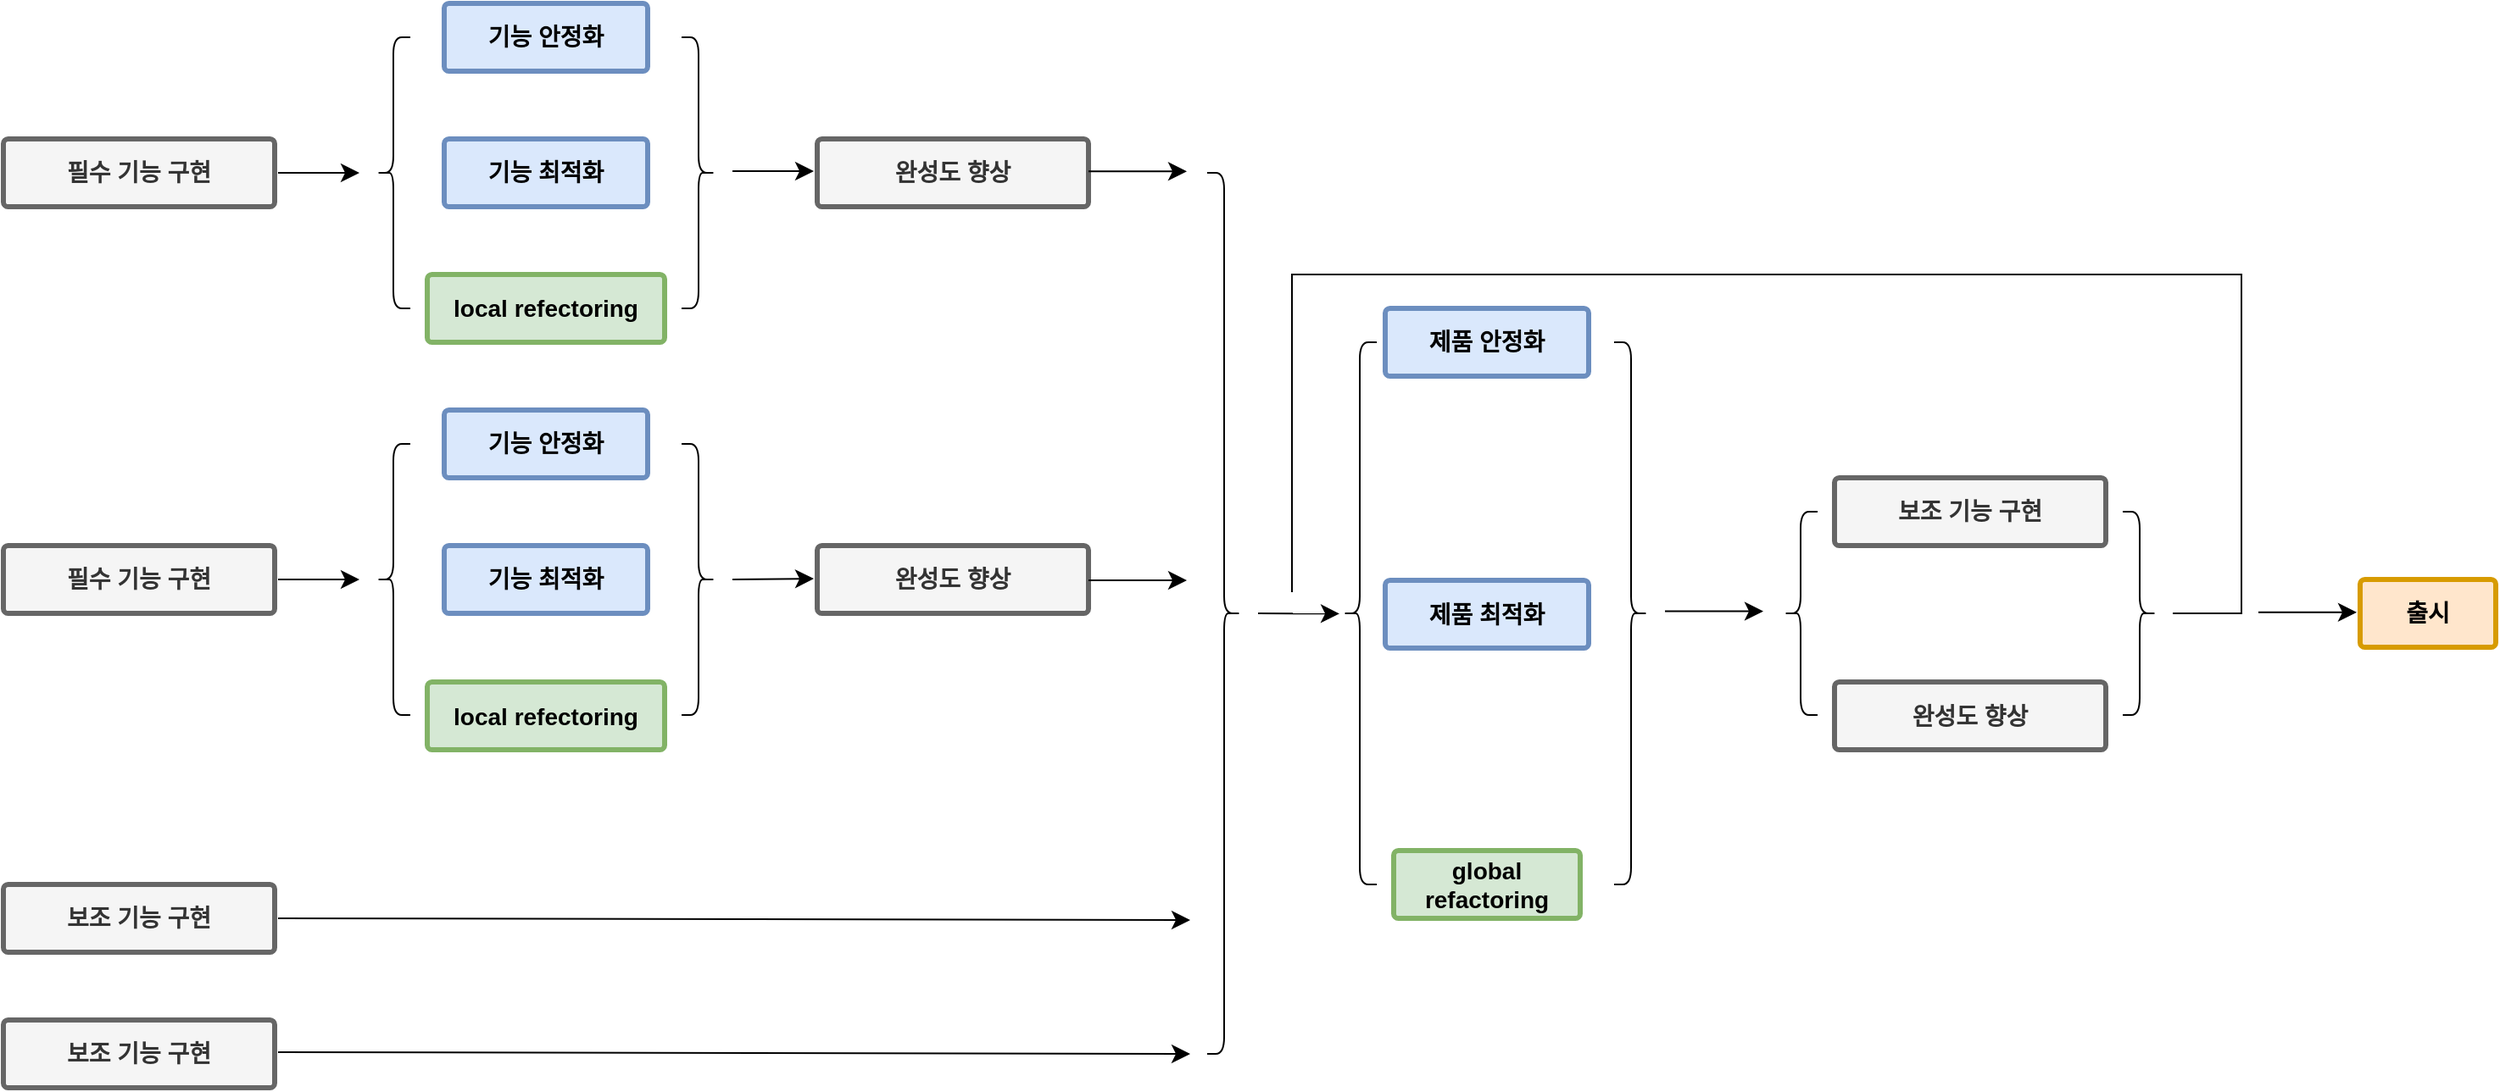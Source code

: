 <mxfile version="26.0.5">
  <diagram id="6a731a19-8d31-9384-78a2-239565b7b9f0" name="Page-1">
    <mxGraphModel dx="2184" dy="1090" grid="1" gridSize="10" guides="1" tooltips="1" connect="1" arrows="1" fold="1" page="1" pageScale="1" pageWidth="1169" pageHeight="827" background="none" math="0" shadow="0">
      <root>
        <mxCell id="0" />
        <mxCell id="1" parent="0" />
        <mxCell id="RP0sFJ-47pNShHVw98Qu-1793" value="" style="edgeStyle=none;curved=1;rounded=0;orthogonalLoop=1;jettySize=auto;html=1;fontSize=12;startSize=8;endSize=8;" parent="1" source="1749" edge="1">
          <mxGeometry relative="1" as="geometry">
            <mxPoint x="250" y="780" as="targetPoint" />
          </mxGeometry>
        </mxCell>
        <mxCell id="1749" value="필수 기능 구현" style="rounded=1;whiteSpace=wrap;html=1;shadow=0;labelBackgroundColor=none;strokeColor=#666666;strokeWidth=3;fillColor=#f5f5f5;fontFamily=Helvetica;fontSize=14;fontColor=#333333;align=center;fontStyle=1;spacing=5;arcSize=7;perimeterSpacing=2;" parent="1" vertex="1">
          <mxGeometry x="40" y="760" width="160" height="40" as="geometry" />
        </mxCell>
        <mxCell id="1760" value="기능 안정화" style="rounded=1;whiteSpace=wrap;html=1;shadow=0;labelBackgroundColor=none;strokeColor=#6c8ebf;strokeWidth=3;fillColor=#dae8fc;fontFamily=Helvetica;fontSize=14;align=center;spacing=5;fontStyle=1;arcSize=7;perimeterSpacing=2;" parent="1" vertex="1">
          <mxGeometry x="300" y="680" width="120" height="40" as="geometry" />
        </mxCell>
        <mxCell id="1771" value="제품 안정화" style="rounded=1;whiteSpace=wrap;html=1;shadow=0;labelBackgroundColor=none;strokeColor=#6c8ebf;strokeWidth=3;fillColor=#dae8fc;fontFamily=Helvetica;fontSize=14;align=center;spacing=5;fontStyle=1;arcSize=7;perimeterSpacing=2;" parent="1" vertex="1">
          <mxGeometry x="855" y="860" width="120" height="40" as="geometry" />
        </mxCell>
        <mxCell id="RP0sFJ-47pNShHVw98Qu-1779" value="기능 최적화" style="rounded=1;whiteSpace=wrap;html=1;shadow=0;labelBackgroundColor=none;strokeColor=#6c8ebf;strokeWidth=3;fillColor=#dae8fc;fontFamily=Helvetica;fontSize=14;align=center;spacing=5;fontStyle=1;arcSize=7;perimeterSpacing=2;" parent="1" vertex="1">
          <mxGeometry x="300" y="760" width="120" height="40" as="geometry" />
        </mxCell>
        <mxCell id="RP0sFJ-47pNShHVw98Qu-1784" value="보조 기능 구현" style="rounded=1;whiteSpace=wrap;html=1;shadow=0;labelBackgroundColor=none;strokeColor=#666666;strokeWidth=3;fillColor=#f5f5f5;fontFamily=Helvetica;fontSize=14;fontColor=#333333;align=center;fontStyle=1;spacing=5;arcSize=7;perimeterSpacing=2;" parent="1" vertex="1">
          <mxGeometry x="40" y="1200" width="160" height="40" as="geometry" />
        </mxCell>
        <mxCell id="RP0sFJ-47pNShHVw98Qu-1794" value="" style="edgeStyle=none;curved=1;rounded=0;orthogonalLoop=1;jettySize=auto;html=1;fontSize=12;startSize=8;endSize=8;" parent="1" source="RP0sFJ-47pNShHVw98Qu-1785" edge="1">
          <mxGeometry relative="1" as="geometry">
            <mxPoint x="250" y="1020" as="targetPoint" />
          </mxGeometry>
        </mxCell>
        <mxCell id="RP0sFJ-47pNShHVw98Qu-1785" value="필수 기능 구현" style="rounded=1;whiteSpace=wrap;html=1;shadow=0;labelBackgroundColor=none;strokeColor=#666666;strokeWidth=3;fillColor=#f5f5f5;fontFamily=Helvetica;fontSize=14;fontColor=#333333;align=center;fontStyle=1;spacing=5;arcSize=7;perimeterSpacing=2;" parent="1" vertex="1">
          <mxGeometry x="40" y="1000" width="160" height="40" as="geometry" />
        </mxCell>
        <mxCell id="RP0sFJ-47pNShHVw98Qu-1787" value="기능 안정화" style="rounded=1;whiteSpace=wrap;html=1;shadow=0;labelBackgroundColor=none;strokeColor=#6c8ebf;strokeWidth=3;fillColor=#dae8fc;fontFamily=Helvetica;fontSize=14;align=center;spacing=5;fontStyle=1;arcSize=7;perimeterSpacing=2;" parent="1" vertex="1">
          <mxGeometry x="300" y="920" width="120" height="40" as="geometry" />
        </mxCell>
        <mxCell id="RP0sFJ-47pNShHVw98Qu-1788" value="기능 최적화" style="rounded=1;whiteSpace=wrap;html=1;shadow=0;labelBackgroundColor=none;strokeColor=#6c8ebf;strokeWidth=3;fillColor=#dae8fc;fontFamily=Helvetica;fontSize=14;align=center;spacing=5;fontStyle=1;arcSize=7;perimeterSpacing=2;" parent="1" vertex="1">
          <mxGeometry x="300" y="1000" width="120" height="40" as="geometry" />
        </mxCell>
        <mxCell id="RP0sFJ-47pNShHVw98Qu-1789" value="보조 기능 구현" style="rounded=1;whiteSpace=wrap;html=1;shadow=0;labelBackgroundColor=none;strokeColor=#666666;strokeWidth=3;fillColor=#f5f5f5;fontFamily=Helvetica;fontSize=14;fontColor=#333333;align=center;fontStyle=1;spacing=5;arcSize=7;perimeterSpacing=2;" parent="1" vertex="1">
          <mxGeometry x="40" y="1280" width="160" height="40" as="geometry" />
        </mxCell>
        <mxCell id="RP0sFJ-47pNShHVw98Qu-1790" value="제품 최적화" style="rounded=1;whiteSpace=wrap;html=1;shadow=0;labelBackgroundColor=none;strokeColor=#6c8ebf;strokeWidth=3;fillColor=#dae8fc;fontFamily=Helvetica;fontSize=14;align=center;spacing=5;fontStyle=1;arcSize=7;perimeterSpacing=2;" parent="1" vertex="1">
          <mxGeometry x="855" y="1020.5" width="120" height="40" as="geometry" />
        </mxCell>
        <mxCell id="RP0sFJ-47pNShHVw98Qu-1791" value="local refectoring" style="rounded=1;whiteSpace=wrap;html=1;shadow=0;labelBackgroundColor=none;strokeColor=#82b366;strokeWidth=3;fillColor=#d5e8d4;fontFamily=Helvetica;fontSize=14;align=center;spacing=5;fontStyle=1;arcSize=7;perimeterSpacing=2;" parent="1" vertex="1">
          <mxGeometry x="290" y="1080.5" width="140" height="40" as="geometry" />
        </mxCell>
        <mxCell id="RP0sFJ-47pNShHVw98Qu-1796" value="" style="shape=curlyBracket;whiteSpace=wrap;html=1;rounded=1;labelPosition=left;verticalLabelPosition=middle;align=right;verticalAlign=middle;" parent="1" vertex="1">
          <mxGeometry x="260" y="940" width="20" height="160" as="geometry" />
        </mxCell>
        <mxCell id="RP0sFJ-47pNShHVw98Qu-1797" value="" style="shape=curlyBracket;whiteSpace=wrap;html=1;rounded=1;labelPosition=left;verticalLabelPosition=middle;align=right;verticalAlign=middle;" parent="1" vertex="1">
          <mxGeometry x="260" y="700" width="20" height="160" as="geometry" />
        </mxCell>
        <mxCell id="RP0sFJ-47pNShHVw98Qu-1798" value="" style="shape=curlyBracket;whiteSpace=wrap;html=1;rounded=1;flipH=1;labelPosition=right;verticalLabelPosition=middle;align=left;verticalAlign=middle;" parent="1" vertex="1">
          <mxGeometry x="440" y="700" width="20" height="160" as="geometry" />
        </mxCell>
        <mxCell id="RP0sFJ-47pNShHVw98Qu-1799" value="" style="shape=curlyBracket;whiteSpace=wrap;html=1;rounded=1;flipH=1;labelPosition=right;verticalLabelPosition=middle;align=left;verticalAlign=middle;" parent="1" vertex="1">
          <mxGeometry x="440" y="940" width="20" height="160" as="geometry" />
        </mxCell>
        <mxCell id="RP0sFJ-47pNShHVw98Qu-1800" value="" style="shape=curlyBracket;whiteSpace=wrap;html=1;rounded=1;labelPosition=left;verticalLabelPosition=middle;align=right;verticalAlign=middle;" parent="1" vertex="1">
          <mxGeometry x="830" y="880" width="20" height="320" as="geometry" />
        </mxCell>
        <mxCell id="RP0sFJ-47pNShHVw98Qu-1803" value="" style="shape=curlyBracket;whiteSpace=wrap;html=1;rounded=1;flipH=1;labelPosition=right;verticalLabelPosition=middle;align=left;verticalAlign=middle;" parent="1" vertex="1">
          <mxGeometry x="990" y="880" width="20" height="320" as="geometry" />
        </mxCell>
        <mxCell id="RP0sFJ-47pNShHVw98Qu-1804" value="출시" style="rounded=1;whiteSpace=wrap;html=1;shadow=0;labelBackgroundColor=none;strokeColor=#d79b00;strokeWidth=3;fillColor=#ffe6cc;fontFamily=Helvetica;fontSize=14;align=center;spacing=5;fontStyle=1;arcSize=7;perimeterSpacing=2;" parent="1" vertex="1">
          <mxGeometry x="1430" y="1020" width="80" height="40" as="geometry" />
        </mxCell>
        <mxCell id="RP0sFJ-47pNShHVw98Qu-1805" value="" style="edgeStyle=none;curved=1;rounded=0;orthogonalLoop=1;jettySize=auto;html=1;fontSize=12;startSize=8;endSize=8;" parent="1" edge="1">
          <mxGeometry relative="1" as="geometry">
            <mxPoint x="1370" y="1039.38" as="sourcePoint" />
            <mxPoint x="1428" y="1039.38" as="targetPoint" />
          </mxGeometry>
        </mxCell>
        <mxCell id="RP0sFJ-47pNShHVw98Qu-1806" value="" style="shape=curlyBracket;whiteSpace=wrap;html=1;rounded=1;flipH=1;labelPosition=right;verticalLabelPosition=middle;align=left;verticalAlign=middle;size=0.5;" parent="1" vertex="1">
          <mxGeometry x="750" y="780" width="20" height="520" as="geometry" />
        </mxCell>
        <mxCell id="RP0sFJ-47pNShHVw98Qu-1807" value="" style="edgeStyle=none;curved=1;rounded=0;orthogonalLoop=1;jettySize=auto;html=1;fontSize=12;startSize=8;endSize=8;" parent="1" edge="1">
          <mxGeometry relative="1" as="geometry">
            <mxPoint x="780" y="1040" as="sourcePoint" />
            <mxPoint x="828" y="1040.2" as="targetPoint" />
          </mxGeometry>
        </mxCell>
        <mxCell id="RP0sFJ-47pNShHVw98Qu-1810" value="" style="edgeStyle=none;curved=1;rounded=0;orthogonalLoop=1;jettySize=auto;html=1;fontSize=12;startSize=8;endSize=8;" parent="1" edge="1">
          <mxGeometry relative="1" as="geometry">
            <mxPoint x="470" y="779" as="sourcePoint" />
            <mxPoint x="518" y="779.05" as="targetPoint" />
          </mxGeometry>
        </mxCell>
        <mxCell id="RP0sFJ-47pNShHVw98Qu-1811" value="" style="edgeStyle=none;curved=1;rounded=0;orthogonalLoop=1;jettySize=auto;html=1;fontSize=12;startSize=8;endSize=8;" parent="1" edge="1">
          <mxGeometry relative="1" as="geometry">
            <mxPoint x="470" y="1020" as="sourcePoint" />
            <mxPoint x="518" y="1019.5" as="targetPoint" />
          </mxGeometry>
        </mxCell>
        <mxCell id="RP0sFJ-47pNShHVw98Qu-1812" value="" style="edgeStyle=none;curved=1;rounded=0;orthogonalLoop=1;jettySize=auto;html=1;fontSize=12;startSize=8;endSize=8;" parent="1" edge="1">
          <mxGeometry relative="1" as="geometry">
            <mxPoint x="202" y="1299" as="sourcePoint" />
            <mxPoint x="740" y="1300" as="targetPoint" />
          </mxGeometry>
        </mxCell>
        <mxCell id="RP0sFJ-47pNShHVw98Qu-1813" value="" style="edgeStyle=none;curved=1;rounded=0;orthogonalLoop=1;jettySize=auto;html=1;fontSize=12;startSize=8;endSize=8;" parent="1" edge="1">
          <mxGeometry relative="1" as="geometry">
            <mxPoint x="202" y="1220" as="sourcePoint" />
            <mxPoint x="740" y="1221" as="targetPoint" />
          </mxGeometry>
        </mxCell>
        <mxCell id="RP0sFJ-47pNShHVw98Qu-1814" value="global refactoring" style="rounded=1;whiteSpace=wrap;html=1;shadow=0;labelBackgroundColor=none;strokeColor=#82b366;strokeWidth=3;fillColor=#d5e8d4;fontFamily=Helvetica;fontSize=14;align=center;spacing=5;fontStyle=1;arcSize=7;perimeterSpacing=2;" parent="1" vertex="1">
          <mxGeometry x="860" y="1180" width="110" height="40" as="geometry" />
        </mxCell>
        <mxCell id="RP0sFJ-47pNShHVw98Qu-1815" value="local refectoring" style="rounded=1;whiteSpace=wrap;html=1;shadow=0;labelBackgroundColor=none;strokeColor=#82b366;strokeWidth=3;fillColor=#d5e8d4;fontFamily=Helvetica;fontSize=14;align=center;spacing=5;fontStyle=1;arcSize=7;perimeterSpacing=2;" parent="1" vertex="1">
          <mxGeometry x="290" y="840" width="140" height="40" as="geometry" />
        </mxCell>
        <mxCell id="7f9ogIe5_do5MOT3PUXY-1771" value="완성도 향상" style="rounded=1;whiteSpace=wrap;html=1;shadow=0;labelBackgroundColor=none;strokeColor=#666666;strokeWidth=3;fillColor=#f5f5f5;fontFamily=Helvetica;fontSize=14;fontColor=#333333;align=center;fontStyle=1;spacing=5;arcSize=7;perimeterSpacing=2;" vertex="1" parent="1">
          <mxGeometry x="520" y="1000" width="160" height="40" as="geometry" />
        </mxCell>
        <mxCell id="7f9ogIe5_do5MOT3PUXY-1773" value="완성도 향상" style="rounded=1;whiteSpace=wrap;html=1;shadow=0;labelBackgroundColor=none;strokeColor=#666666;strokeWidth=3;fillColor=#f5f5f5;fontFamily=Helvetica;fontSize=14;fontColor=#333333;align=center;fontStyle=1;spacing=5;arcSize=7;perimeterSpacing=2;" vertex="1" parent="1">
          <mxGeometry x="520" y="760" width="160" height="40" as="geometry" />
        </mxCell>
        <mxCell id="7f9ogIe5_do5MOT3PUXY-1774" value="" style="edgeStyle=none;curved=1;rounded=0;orthogonalLoop=1;jettySize=auto;html=1;fontSize=12;startSize=8;endSize=8;" edge="1" parent="1">
          <mxGeometry relative="1" as="geometry">
            <mxPoint x="680" y="779.13" as="sourcePoint" />
            <mxPoint x="738" y="779.13" as="targetPoint" />
          </mxGeometry>
        </mxCell>
        <mxCell id="7f9ogIe5_do5MOT3PUXY-1775" value="" style="edgeStyle=none;curved=1;rounded=0;orthogonalLoop=1;jettySize=auto;html=1;fontSize=12;startSize=8;endSize=8;" edge="1" parent="1">
          <mxGeometry relative="1" as="geometry">
            <mxPoint x="680" y="1020.5" as="sourcePoint" />
            <mxPoint x="738" y="1020.5" as="targetPoint" />
          </mxGeometry>
        </mxCell>
        <mxCell id="7f9ogIe5_do5MOT3PUXY-1778" value="보조 기능 구현" style="rounded=1;whiteSpace=wrap;html=1;shadow=0;labelBackgroundColor=none;strokeColor=#666666;strokeWidth=3;fillColor=#f5f5f5;fontFamily=Helvetica;fontSize=14;fontColor=#333333;align=center;fontStyle=1;spacing=5;arcSize=7;perimeterSpacing=2;" vertex="1" parent="1">
          <mxGeometry x="1120" y="960" width="160" height="40" as="geometry" />
        </mxCell>
        <mxCell id="7f9ogIe5_do5MOT3PUXY-1779" value="" style="edgeStyle=none;curved=1;rounded=0;orthogonalLoop=1;jettySize=auto;html=1;fontSize=12;startSize=8;endSize=8;" edge="1" parent="1">
          <mxGeometry relative="1" as="geometry">
            <mxPoint x="1020" y="1038.75" as="sourcePoint" />
            <mxPoint x="1078" y="1038.75" as="targetPoint" />
          </mxGeometry>
        </mxCell>
        <mxCell id="7f9ogIe5_do5MOT3PUXY-1783" value="" style="shape=partialRectangle;whiteSpace=wrap;html=1;top=0;left=0;fillColor=none;" vertex="1" parent="1">
          <mxGeometry x="1320" y="840" width="40" height="200" as="geometry" />
        </mxCell>
        <mxCell id="7f9ogIe5_do5MOT3PUXY-1785" value="" style="shape=partialRectangle;whiteSpace=wrap;html=1;bottom=0;right=0;fillColor=none;" vertex="1" parent="1">
          <mxGeometry x="800" y="840" width="560" height="187" as="geometry" />
        </mxCell>
        <mxCell id="7f9ogIe5_do5MOT3PUXY-1786" value="완성도 향상" style="rounded=1;whiteSpace=wrap;html=1;shadow=0;labelBackgroundColor=none;strokeColor=#666666;strokeWidth=3;fillColor=#f5f5f5;fontFamily=Helvetica;fontSize=14;fontColor=#333333;align=center;fontStyle=1;spacing=5;arcSize=7;perimeterSpacing=2;" vertex="1" parent="1">
          <mxGeometry x="1120" y="1080.5" width="160" height="40" as="geometry" />
        </mxCell>
        <mxCell id="7f9ogIe5_do5MOT3PUXY-1787" value="" style="shape=curlyBracket;whiteSpace=wrap;html=1;rounded=1;labelPosition=left;verticalLabelPosition=middle;align=right;verticalAlign=middle;" vertex="1" parent="1">
          <mxGeometry x="1090" y="980" width="20" height="120" as="geometry" />
        </mxCell>
        <mxCell id="7f9ogIe5_do5MOT3PUXY-1788" value="" style="shape=curlyBracket;whiteSpace=wrap;html=1;rounded=1;flipH=1;labelPosition=right;verticalLabelPosition=middle;align=left;verticalAlign=middle;size=0.5;" vertex="1" parent="1">
          <mxGeometry x="1290" y="980" width="20" height="120" as="geometry" />
        </mxCell>
      </root>
    </mxGraphModel>
  </diagram>
</mxfile>
